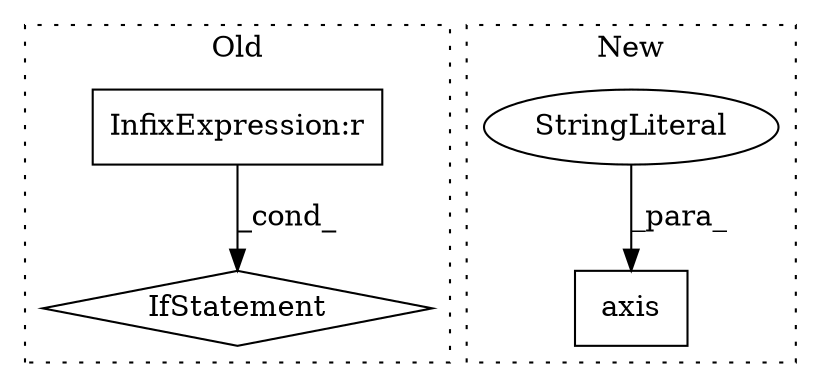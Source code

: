 digraph G {
subgraph cluster0 {
1 [label="IfStatement" a="25" s="5949,5974" l="4,2" shape="diamond"];
4 [label="InfixExpression:r" a="27" s="5954" l="4" shape="box"];
label = "Old";
style="dotted";
}
subgraph cluster1 {
2 [label="axis" a="32" s="6135,6145" l="5,1" shape="box"];
3 [label="StringLiteral" a="45" s="6140" l="5" shape="ellipse"];
label = "New";
style="dotted";
}
3 -> 2 [label="_para_"];
4 -> 1 [label="_cond_"];
}